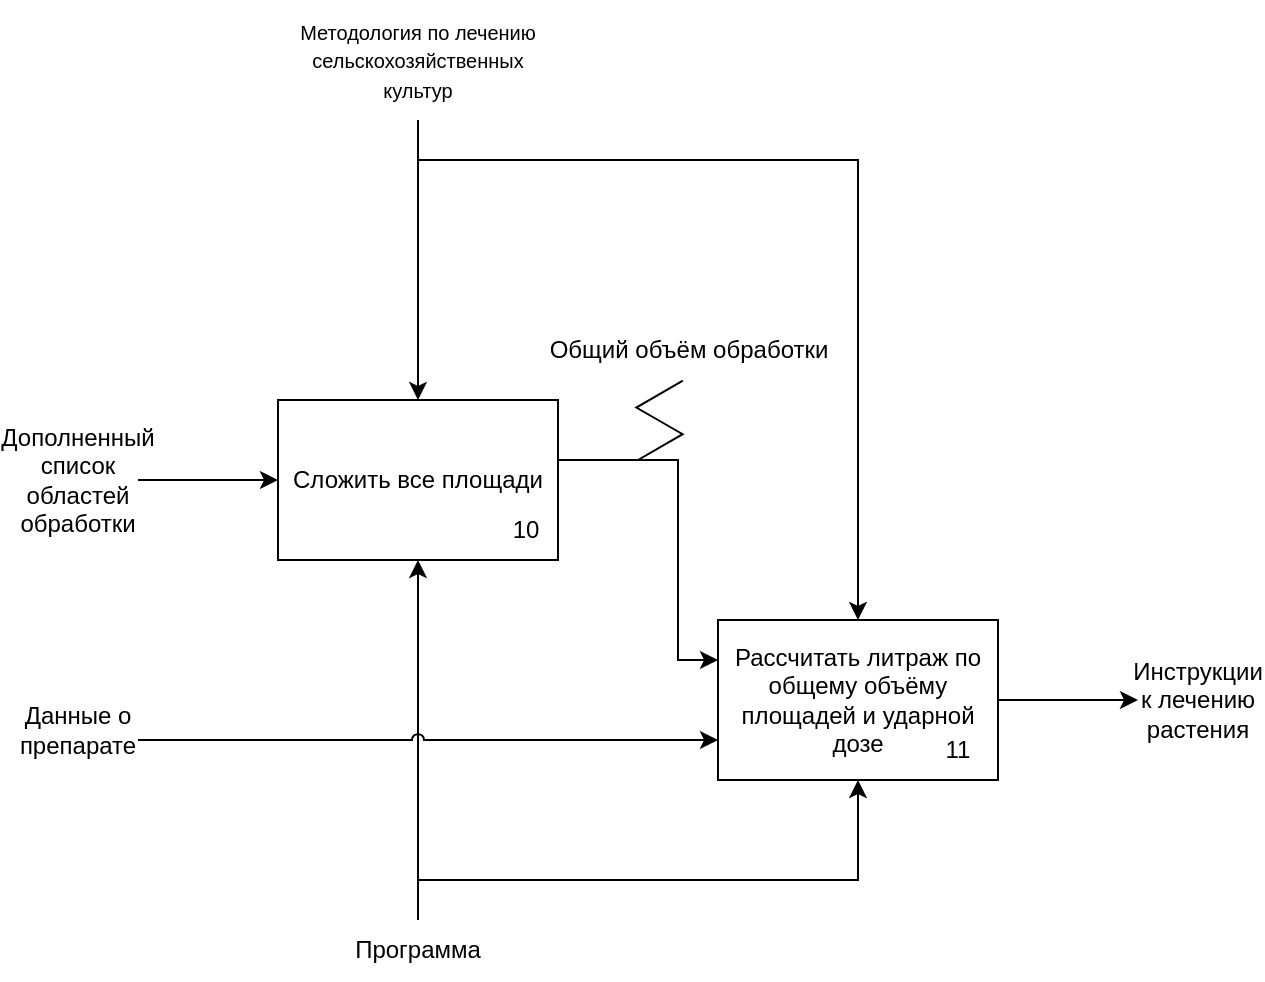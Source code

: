 <mxfile version="25.0.2">
  <diagram name="Page-1" id="p467yRFxkhyiNttDywTu">
    <mxGraphModel dx="995" dy="678" grid="1" gridSize="10" guides="1" tooltips="1" connect="1" arrows="1" fold="1" page="1" pageScale="1" pageWidth="850" pageHeight="1100" math="0" shadow="0">
      <root>
        <mxCell id="0" />
        <mxCell id="1" parent="0" />
        <mxCell id="vzJ14QiML_fNVC9wTUTi-1" style="edgeStyle=orthogonalEdgeStyle;rounded=0;orthogonalLoop=1;jettySize=auto;html=1;" parent="1" source="vzJ14QiML_fNVC9wTUTi-3" target="vzJ14QiML_fNVC9wTUTi-10" edge="1">
          <mxGeometry relative="1" as="geometry">
            <Array as="points">
              <mxPoint x="370" y="360" />
              <mxPoint x="370" y="360" />
            </Array>
          </mxGeometry>
        </mxCell>
        <mxCell id="vzJ14QiML_fNVC9wTUTi-2" style="edgeStyle=orthogonalEdgeStyle;rounded=0;orthogonalLoop=1;jettySize=auto;html=1;" parent="1" source="vzJ14QiML_fNVC9wTUTi-3" target="vzJ14QiML_fNVC9wTUTi-13" edge="1">
          <mxGeometry relative="1" as="geometry">
            <Array as="points">
              <mxPoint x="370" y="280" />
              <mxPoint x="590" y="280" />
            </Array>
          </mxGeometry>
        </mxCell>
        <mxCell id="vzJ14QiML_fNVC9wTUTi-3" value="&lt;font style=&quot;font-size: 10px;&quot;&gt;Методология по лечению сельскохозяйственных культур&lt;/font&gt;" style="text;html=1;align=center;verticalAlign=middle;whiteSpace=wrap;rounded=0;" parent="1" vertex="1">
          <mxGeometry x="310" y="200" width="120" height="60" as="geometry" />
        </mxCell>
        <mxCell id="vzJ14QiML_fNVC9wTUTi-4" style="edgeStyle=orthogonalEdgeStyle;rounded=0;orthogonalLoop=1;jettySize=auto;html=1;" parent="1" source="vzJ14QiML_fNVC9wTUTi-6" target="vzJ14QiML_fNVC9wTUTi-10" edge="1">
          <mxGeometry relative="1" as="geometry">
            <Array as="points">
              <mxPoint x="370" y="560" />
              <mxPoint x="370" y="560" />
            </Array>
          </mxGeometry>
        </mxCell>
        <mxCell id="vzJ14QiML_fNVC9wTUTi-5" style="edgeStyle=orthogonalEdgeStyle;rounded=0;orthogonalLoop=1;jettySize=auto;html=1;" parent="1" source="vzJ14QiML_fNVC9wTUTi-6" target="vzJ14QiML_fNVC9wTUTi-13" edge="1">
          <mxGeometry relative="1" as="geometry">
            <Array as="points">
              <mxPoint x="370" y="640" />
              <mxPoint x="590" y="640" />
            </Array>
          </mxGeometry>
        </mxCell>
        <mxCell id="vzJ14QiML_fNVC9wTUTi-6" value="Программа" style="text;html=1;align=center;verticalAlign=middle;whiteSpace=wrap;rounded=0;" parent="1" vertex="1">
          <mxGeometry x="340" y="660" width="60" height="30" as="geometry" />
        </mxCell>
        <mxCell id="vzJ14QiML_fNVC9wTUTi-7" style="edgeStyle=orthogonalEdgeStyle;rounded=0;orthogonalLoop=1;jettySize=auto;html=1;jumpStyle=arc;" parent="1" source="vzJ14QiML_fNVC9wTUTi-8" target="vzJ14QiML_fNVC9wTUTi-13" edge="1">
          <mxGeometry relative="1" as="geometry">
            <Array as="points">
              <mxPoint x="470" y="570" />
              <mxPoint x="470" y="570" />
            </Array>
          </mxGeometry>
        </mxCell>
        <mxCell id="vzJ14QiML_fNVC9wTUTi-8" value="Данные о препарате" style="text;html=1;align=center;verticalAlign=middle;whiteSpace=wrap;rounded=0;" parent="1" vertex="1">
          <mxGeometry x="170" y="540" width="60" height="50" as="geometry" />
        </mxCell>
        <mxCell id="vzJ14QiML_fNVC9wTUTi-9" style="edgeStyle=orthogonalEdgeStyle;rounded=0;orthogonalLoop=1;jettySize=auto;html=1;" parent="1" source="vzJ14QiML_fNVC9wTUTi-12" target="vzJ14QiML_fNVC9wTUTi-10" edge="1">
          <mxGeometry relative="1" as="geometry">
            <mxPoint x="600" y="420" as="sourcePoint" />
            <Array as="points">
              <mxPoint x="250" y="440" />
              <mxPoint x="250" y="440" />
            </Array>
            <mxPoint x="250" y="440" as="targetPoint" />
          </mxGeometry>
        </mxCell>
        <mxCell id="vzJ14QiML_fNVC9wTUTi-10" value="Сложить все площади" style="rounded=0;whiteSpace=wrap;html=1;" parent="1" vertex="1">
          <mxGeometry x="300" y="400" width="140" height="80" as="geometry" />
        </mxCell>
        <mxCell id="vzJ14QiML_fNVC9wTUTi-11" value="10" style="text;html=1;align=center;verticalAlign=middle;whiteSpace=wrap;rounded=0;" parent="1" vertex="1">
          <mxGeometry x="394" y="450" width="60" height="30" as="geometry" />
        </mxCell>
        <mxCell id="vzJ14QiML_fNVC9wTUTi-12" value="Дополненный список областей обработки" style="text;html=1;align=center;verticalAlign=middle;whiteSpace=wrap;rounded=0;" parent="1" vertex="1">
          <mxGeometry x="170" y="415" width="60" height="50" as="geometry" />
        </mxCell>
        <mxCell id="vzJ14QiML_fNVC9wTUTi-13" value="Рассчитать литраж по общему объёму площадей и ударной дозе" style="rounded=0;whiteSpace=wrap;html=1;" parent="1" vertex="1">
          <mxGeometry x="520" y="510" width="140" height="80" as="geometry" />
        </mxCell>
        <mxCell id="vzJ14QiML_fNVC9wTUTi-14" value="11" style="text;html=1;align=center;verticalAlign=middle;whiteSpace=wrap;rounded=0;" parent="1" vertex="1">
          <mxGeometry x="610" y="560" width="60" height="30" as="geometry" />
        </mxCell>
        <mxCell id="vzJ14QiML_fNVC9wTUTi-16" style="edgeStyle=orthogonalEdgeStyle;rounded=0;orthogonalLoop=1;jettySize=auto;html=1;" parent="1" source="vzJ14QiML_fNVC9wTUTi-10" target="vzJ14QiML_fNVC9wTUTi-13" edge="1">
          <mxGeometry relative="1" as="geometry">
            <mxPoint x="500" y="390" as="sourcePoint" />
            <Array as="points">
              <mxPoint x="500" y="430" />
              <mxPoint x="500" y="530" />
            </Array>
          </mxGeometry>
        </mxCell>
        <mxCell id="vzJ14QiML_fNVC9wTUTi-18" style="edgeStyle=orthogonalEdgeStyle;rounded=0;orthogonalLoop=1;jettySize=auto;html=1;" parent="1" source="vzJ14QiML_fNVC9wTUTi-13" target="vzJ14QiML_fNVC9wTUTi-19" edge="1">
          <mxGeometry relative="1" as="geometry">
            <mxPoint x="880" y="640" as="sourcePoint" />
          </mxGeometry>
        </mxCell>
        <mxCell id="vzJ14QiML_fNVC9wTUTi-19" value="Инструкции к лечению растения" style="text;html=1;align=center;verticalAlign=middle;whiteSpace=wrap;rounded=0;" parent="1" vertex="1">
          <mxGeometry x="730" y="525" width="60" height="50" as="geometry" />
        </mxCell>
        <mxCell id="b8rdiyglEuU06S8kTR-f-1" value="Общий объём обработки" style="text;html=1;align=center;verticalAlign=middle;resizable=0;points=[];autosize=1;strokeColor=none;fillColor=none;" parent="1" vertex="1">
          <mxGeometry x="425" y="360" width="160" height="30" as="geometry" />
        </mxCell>
        <mxCell id="uvpVKmMAK-09q5QkH7-8-1" value="" style="edgeStyle=isometricEdgeStyle;endArrow=none;html=1;rounded=0;entryX=0.484;entryY=1.011;entryDx=0;entryDy=0;entryPerimeter=0;" edge="1" parent="1" target="b8rdiyglEuU06S8kTR-f-1">
          <mxGeometry width="50" height="100" relative="1" as="geometry">
            <mxPoint x="480" y="430" as="sourcePoint" />
            <mxPoint x="490" y="400" as="targetPoint" />
            <Array as="points">
              <mxPoint x="490" y="410" />
            </Array>
          </mxGeometry>
        </mxCell>
      </root>
    </mxGraphModel>
  </diagram>
</mxfile>
